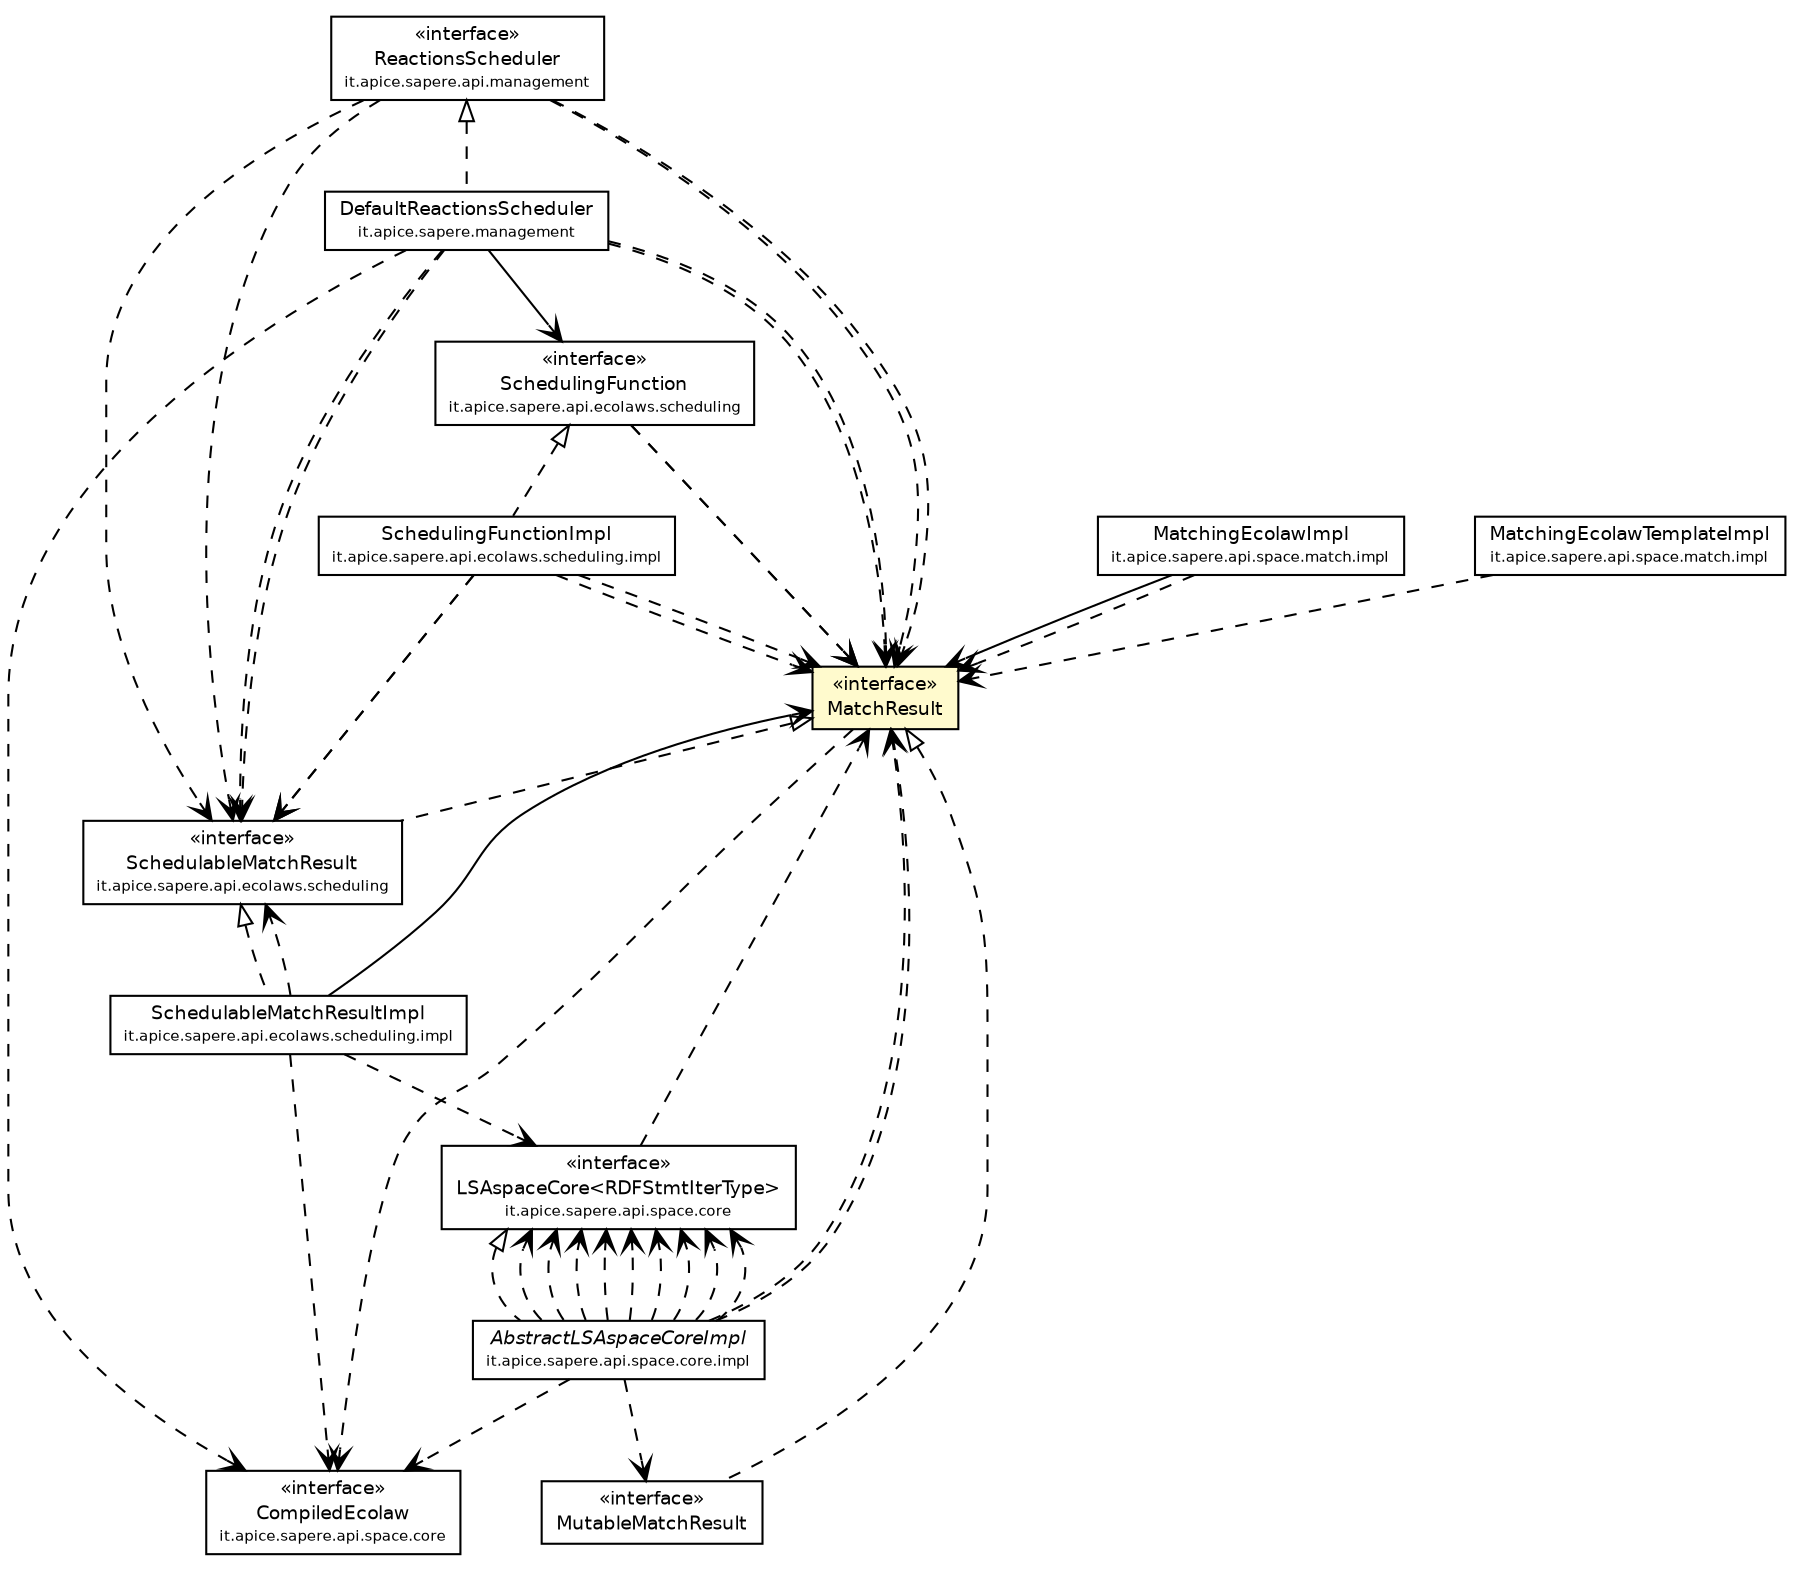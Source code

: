 #!/usr/local/bin/dot
#
# Class diagram 
# Generated by UmlGraph version 4.4 (http://www.spinellis.gr/sw/umlgraph)
#

digraph G {
	edge [fontname="Helvetica",fontsize=10,labelfontname="Helvetica",labelfontsize=10];
	node [fontname="Helvetica",fontsize=10,shape=plaintext];
	// it.apice.sapere.api.ecolaws.scheduling.SchedulingFunction
	c47224 [label=<<table border="0" cellborder="1" cellspacing="0" cellpadding="2" port="p" href="../../ecolaws/scheduling/SchedulingFunction.html">
		<tr><td><table border="0" cellspacing="0" cellpadding="1">
			<tr><td> &laquo;interface&raquo; </td></tr>
			<tr><td> SchedulingFunction </td></tr>
			<tr><td><font point-size="7.0"> it.apice.sapere.api.ecolaws.scheduling </font></td></tr>
		</table></td></tr>
		</table>>, fontname="Helvetica", fontcolor="black", fontsize=9.0];
	// it.apice.sapere.api.ecolaws.scheduling.SchedulableMatchResult
	c47225 [label=<<table border="0" cellborder="1" cellspacing="0" cellpadding="2" port="p" href="../../ecolaws/scheduling/SchedulableMatchResult.html">
		<tr><td><table border="0" cellspacing="0" cellpadding="1">
			<tr><td> &laquo;interface&raquo; </td></tr>
			<tr><td> SchedulableMatchResult </td></tr>
			<tr><td><font point-size="7.0"> it.apice.sapere.api.ecolaws.scheduling </font></td></tr>
		</table></td></tr>
		</table>>, fontname="Helvetica", fontcolor="black", fontsize=9.0];
	// it.apice.sapere.api.management.ReactionsScheduler
	c47269 [label=<<table border="0" cellborder="1" cellspacing="0" cellpadding="2" port="p" href="../../management/ReactionsScheduler.html">
		<tr><td><table border="0" cellspacing="0" cellpadding="1">
			<tr><td> &laquo;interface&raquo; </td></tr>
			<tr><td> ReactionsScheduler </td></tr>
			<tr><td><font point-size="7.0"> it.apice.sapere.api.management </font></td></tr>
		</table></td></tr>
		</table>>, fontname="Helvetica", fontcolor="black", fontsize=9.0];
	// it.apice.sapere.api.space.core.LSAspaceCore<RDFStmtIterType>
	c47283 [label=<<table border="0" cellborder="1" cellspacing="0" cellpadding="2" port="p" href="../core/LSAspaceCore.html">
		<tr><td><table border="0" cellspacing="0" cellpadding="1">
			<tr><td> &laquo;interface&raquo; </td></tr>
			<tr><td> LSAspaceCore&lt;RDFStmtIterType&gt; </td></tr>
			<tr><td><font point-size="7.0"> it.apice.sapere.api.space.core </font></td></tr>
		</table></td></tr>
		</table>>, fontname="Helvetica", fontcolor="black", fontsize=9.0];
	// it.apice.sapere.api.space.core.CompiledEcolaw
	c47287 [label=<<table border="0" cellborder="1" cellspacing="0" cellpadding="2" port="p" href="../core/CompiledEcolaw.html">
		<tr><td><table border="0" cellspacing="0" cellpadding="1">
			<tr><td> &laquo;interface&raquo; </td></tr>
			<tr><td> CompiledEcolaw </td></tr>
			<tr><td><font point-size="7.0"> it.apice.sapere.api.space.core </font></td></tr>
		</table></td></tr>
		</table>>, fontname="Helvetica", fontcolor="black", fontsize=9.0];
	// it.apice.sapere.api.space.match.MutableMatchResult
	c47294 [label=<<table border="0" cellborder="1" cellspacing="0" cellpadding="2" port="p" href="./MutableMatchResult.html">
		<tr><td><table border="0" cellspacing="0" cellpadding="1">
			<tr><td> &laquo;interface&raquo; </td></tr>
			<tr><td> MutableMatchResult </td></tr>
		</table></td></tr>
		</table>>, fontname="Helvetica", fontcolor="black", fontsize=9.0];
	// it.apice.sapere.api.space.match.MatchResult
	c47295 [label=<<table border="0" cellborder="1" cellspacing="0" cellpadding="2" port="p" bgcolor="lemonChiffon" href="./MatchResult.html">
		<tr><td><table border="0" cellspacing="0" cellpadding="1">
			<tr><td> &laquo;interface&raquo; </td></tr>
			<tr><td> MatchResult </td></tr>
		</table></td></tr>
		</table>>, fontname="Helvetica", fontcolor="black", fontsize=9.0];
	// it.apice.sapere.api.space.core.impl.AbstractLSAspaceCoreImpl
	c47367 [label=<<table border="0" cellborder="1" cellspacing="0" cellpadding="2" port="p" href="../core/impl/AbstractLSAspaceCoreImpl.html">
		<tr><td><table border="0" cellspacing="0" cellpadding="1">
			<tr><td><font face="Helvetica-Oblique"> AbstractLSAspaceCoreImpl </font></td></tr>
			<tr><td><font point-size="7.0"> it.apice.sapere.api.space.core.impl </font></td></tr>
		</table></td></tr>
		</table>>, fontname="Helvetica", fontcolor="black", fontsize=9.0];
	// it.apice.sapere.api.space.match.impl.MatchingEcolawTemplateImpl
	c47372 [label=<<table border="0" cellborder="1" cellspacing="0" cellpadding="2" port="p" href="./impl/MatchingEcolawTemplateImpl.html">
		<tr><td><table border="0" cellspacing="0" cellpadding="1">
			<tr><td> MatchingEcolawTemplateImpl </td></tr>
			<tr><td><font point-size="7.0"> it.apice.sapere.api.space.match.impl </font></td></tr>
		</table></td></tr>
		</table>>, fontname="Helvetica", fontcolor="black", fontsize=9.0];
	// it.apice.sapere.api.space.match.impl.MatchingEcolawImpl
	c47373 [label=<<table border="0" cellborder="1" cellspacing="0" cellpadding="2" port="p" href="./impl/MatchingEcolawImpl.html">
		<tr><td><table border="0" cellspacing="0" cellpadding="1">
			<tr><td> MatchingEcolawImpl </td></tr>
			<tr><td><font point-size="7.0"> it.apice.sapere.api.space.match.impl </font></td></tr>
		</table></td></tr>
		</table>>, fontname="Helvetica", fontcolor="black", fontsize=9.0];
	// it.apice.sapere.api.ecolaws.scheduling.impl.SchedulingFunctionImpl
	c47381 [label=<<table border="0" cellborder="1" cellspacing="0" cellpadding="2" port="p" href="../../ecolaws/scheduling/impl/SchedulingFunctionImpl.html">
		<tr><td><table border="0" cellspacing="0" cellpadding="1">
			<tr><td> SchedulingFunctionImpl </td></tr>
			<tr><td><font point-size="7.0"> it.apice.sapere.api.ecolaws.scheduling.impl </font></td></tr>
		</table></td></tr>
		</table>>, fontname="Helvetica", fontcolor="black", fontsize=9.0];
	// it.apice.sapere.api.ecolaws.scheduling.impl.SchedulableMatchResultImpl
	c47382 [label=<<table border="0" cellborder="1" cellspacing="0" cellpadding="2" port="p" href="../../ecolaws/scheduling/impl/SchedulableMatchResultImpl.html">
		<tr><td><table border="0" cellspacing="0" cellpadding="1">
			<tr><td> SchedulableMatchResultImpl </td></tr>
			<tr><td><font point-size="7.0"> it.apice.sapere.api.ecolaws.scheduling.impl </font></td></tr>
		</table></td></tr>
		</table>>, fontname="Helvetica", fontcolor="black", fontsize=9.0];
	// it.apice.sapere.management.DefaultReactionsScheduler
	c47383 [label=<<table border="0" cellborder="1" cellspacing="0" cellpadding="2" port="p" href="../../../management/DefaultReactionsScheduler.html">
		<tr><td><table border="0" cellspacing="0" cellpadding="1">
			<tr><td> DefaultReactionsScheduler </td></tr>
			<tr><td><font point-size="7.0"> it.apice.sapere.management </font></td></tr>
		</table></td></tr>
		</table>>, fontname="Helvetica", fontcolor="black", fontsize=9.0];
	//it.apice.sapere.api.ecolaws.scheduling.SchedulableMatchResult implements it.apice.sapere.api.space.match.MatchResult
	c47295:p -> c47225:p [dir=back,arrowtail=empty,style=dashed];
	//it.apice.sapere.api.space.match.MutableMatchResult implements it.apice.sapere.api.space.match.MatchResult
	c47295:p -> c47294:p [dir=back,arrowtail=empty,style=dashed];
	//it.apice.sapere.api.space.core.impl.AbstractLSAspaceCoreImpl implements it.apice.sapere.api.space.core.LSAspaceCore<RDFStmtIterType>
	c47283:p -> c47367:p [dir=back,arrowtail=empty,style=dashed];
	//it.apice.sapere.api.ecolaws.scheduling.impl.SchedulingFunctionImpl implements it.apice.sapere.api.ecolaws.scheduling.SchedulingFunction
	c47224:p -> c47381:p [dir=back,arrowtail=empty,style=dashed];
	//it.apice.sapere.api.ecolaws.scheduling.impl.SchedulableMatchResultImpl implements it.apice.sapere.api.ecolaws.scheduling.SchedulableMatchResult
	c47225:p -> c47382:p [dir=back,arrowtail=empty,style=dashed];
	//it.apice.sapere.management.DefaultReactionsScheduler implements it.apice.sapere.api.management.ReactionsScheduler
	c47269:p -> c47383:p [dir=back,arrowtail=empty,style=dashed];
	// it.apice.sapere.api.space.match.impl.MatchingEcolawImpl NAVASSOC it.apice.sapere.api.space.match.MatchResult
	c47373:p -> c47295:p [taillabel="", label="", headlabel="", fontname="Helvetica", fontcolor="black", fontsize=10.0, color="black", arrowhead=open];
	// it.apice.sapere.api.ecolaws.scheduling.impl.SchedulableMatchResultImpl NAVASSOC it.apice.sapere.api.space.match.MatchResult
	c47382:p -> c47295:p [taillabel="", label="", headlabel="", fontname="Helvetica", fontcolor="black", fontsize=10.0, color="black", arrowhead=open];
	// it.apice.sapere.management.DefaultReactionsScheduler NAVASSOC it.apice.sapere.api.ecolaws.scheduling.SchedulingFunction
	c47383:p -> c47224:p [taillabel="", label="", headlabel="", fontname="Helvetica", fontcolor="black", fontsize=10.0, color="black", arrowhead=open];
	// it.apice.sapere.api.ecolaws.scheduling.SchedulingFunction DEPEND it.apice.sapere.api.space.match.MatchResult
	c47224:p -> c47295:p [taillabel="", label="", headlabel="", fontname="Helvetica", fontcolor="black", fontsize=10.0, color="black", arrowhead=open, style=dashed];
	// it.apice.sapere.api.ecolaws.scheduling.SchedulingFunction DEPEND it.apice.sapere.api.space.match.MatchResult
	c47224:p -> c47295:p [taillabel="", label="", headlabel="", fontname="Helvetica", fontcolor="black", fontsize=10.0, color="black", arrowhead=open, style=dashed];
	// it.apice.sapere.api.management.ReactionsScheduler DEPEND it.apice.sapere.api.ecolaws.scheduling.SchedulableMatchResult
	c47269:p -> c47225:p [taillabel="", label="", headlabel="", fontname="Helvetica", fontcolor="black", fontsize=10.0, color="black", arrowhead=open, style=dashed];
	// it.apice.sapere.api.management.ReactionsScheduler DEPEND it.apice.sapere.api.ecolaws.scheduling.SchedulableMatchResult
	c47269:p -> c47225:p [taillabel="", label="", headlabel="", fontname="Helvetica", fontcolor="black", fontsize=10.0, color="black", arrowhead=open, style=dashed];
	// it.apice.sapere.api.management.ReactionsScheduler DEPEND it.apice.sapere.api.space.match.MatchResult
	c47269:p -> c47295:p [taillabel="", label="", headlabel="", fontname="Helvetica", fontcolor="black", fontsize=10.0, color="black", arrowhead=open, style=dashed];
	// it.apice.sapere.api.management.ReactionsScheduler DEPEND it.apice.sapere.api.space.match.MatchResult
	c47269:p -> c47295:p [taillabel="", label="", headlabel="", fontname="Helvetica", fontcolor="black", fontsize=10.0, color="black", arrowhead=open, style=dashed];
	// it.apice.sapere.api.space.core.LSAspaceCore<RDFStmtIterType> DEPEND it.apice.sapere.api.space.match.MatchResult
	c47283:p -> c47295:p [taillabel="", label="", headlabel="", fontname="Helvetica", fontcolor="black", fontsize=10.0, color="black", arrowhead=open, style=dashed];
	// it.apice.sapere.api.space.match.MatchResult DEPEND it.apice.sapere.api.space.core.CompiledEcolaw
	c47295:p -> c47287:p [taillabel="", label="", headlabel="", fontname="Helvetica", fontcolor="black", fontsize=10.0, color="black", arrowhead=open, style=dashed];
	// it.apice.sapere.api.space.core.impl.AbstractLSAspaceCoreImpl DEPEND it.apice.sapere.api.space.core.LSAspaceCore<RDFStmtIterType>
	c47367:p -> c47283:p [taillabel="", label="", headlabel="", fontname="Helvetica", fontcolor="black", fontsize=10.0, color="black", arrowhead=open, style=dashed];
	// it.apice.sapere.api.space.core.impl.AbstractLSAspaceCoreImpl DEPEND it.apice.sapere.api.space.core.LSAspaceCore<RDFStmtIterType>
	c47367:p -> c47283:p [taillabel="", label="", headlabel="", fontname="Helvetica", fontcolor="black", fontsize=10.0, color="black", arrowhead=open, style=dashed];
	// it.apice.sapere.api.space.core.impl.AbstractLSAspaceCoreImpl DEPEND it.apice.sapere.api.space.core.LSAspaceCore<RDFStmtIterType>
	c47367:p -> c47283:p [taillabel="", label="", headlabel="", fontname="Helvetica", fontcolor="black", fontsize=10.0, color="black", arrowhead=open, style=dashed];
	// it.apice.sapere.api.space.core.impl.AbstractLSAspaceCoreImpl DEPEND it.apice.sapere.api.space.match.MutableMatchResult
	c47367:p -> c47294:p [taillabel="", label="", headlabel="", fontname="Helvetica", fontcolor="black", fontsize=10.0, color="black", arrowhead=open, style=dashed];
	// it.apice.sapere.api.space.core.impl.AbstractLSAspaceCoreImpl DEPEND it.apice.sapere.api.space.core.LSAspaceCore<RDFStmtIterType>
	c47367:p -> c47283:p [taillabel="", label="", headlabel="", fontname="Helvetica", fontcolor="black", fontsize=10.0, color="black", arrowhead=open, style=dashed];
	// it.apice.sapere.api.space.core.impl.AbstractLSAspaceCoreImpl DEPEND it.apice.sapere.api.space.core.LSAspaceCore<RDFStmtIterType>
	c47367:p -> c47283:p [taillabel="", label="", headlabel="", fontname="Helvetica", fontcolor="black", fontsize=10.0, color="black", arrowhead=open, style=dashed];
	// it.apice.sapere.api.space.core.impl.AbstractLSAspaceCoreImpl DEPEND it.apice.sapere.api.space.match.MatchResult
	c47367:p -> c47295:p [taillabel="", label="", headlabel="", fontname="Helvetica", fontcolor="black", fontsize=10.0, color="black", arrowhead=open, style=dashed];
	// it.apice.sapere.api.space.core.impl.AbstractLSAspaceCoreImpl DEPEND it.apice.sapere.api.space.core.LSAspaceCore<RDFStmtIterType>
	c47367:p -> c47283:p [taillabel="", label="", headlabel="", fontname="Helvetica", fontcolor="black", fontsize=10.0, color="black", arrowhead=open, style=dashed];
	// it.apice.sapere.api.space.core.impl.AbstractLSAspaceCoreImpl DEPEND it.apice.sapere.api.space.match.MatchResult
	c47367:p -> c47295:p [taillabel="", label="", headlabel="", fontname="Helvetica", fontcolor="black", fontsize=10.0, color="black", arrowhead=open, style=dashed];
	// it.apice.sapere.api.space.core.impl.AbstractLSAspaceCoreImpl DEPEND it.apice.sapere.api.space.core.LSAspaceCore<RDFStmtIterType>
	c47367:p -> c47283:p [taillabel="", label="", headlabel="", fontname="Helvetica", fontcolor="black", fontsize=10.0, color="black", arrowhead=open, style=dashed];
	// it.apice.sapere.api.space.core.impl.AbstractLSAspaceCoreImpl DEPEND it.apice.sapere.api.space.core.CompiledEcolaw
	c47367:p -> c47287:p [taillabel="", label="", headlabel="", fontname="Helvetica", fontcolor="black", fontsize=10.0, color="black", arrowhead=open, style=dashed];
	// it.apice.sapere.api.space.core.impl.AbstractLSAspaceCoreImpl DEPEND it.apice.sapere.api.space.core.LSAspaceCore<RDFStmtIterType>
	c47367:p -> c47283:p [taillabel="", label="", headlabel="", fontname="Helvetica", fontcolor="black", fontsize=10.0, color="black", arrowhead=open, style=dashed];
	// it.apice.sapere.api.space.core.impl.AbstractLSAspaceCoreImpl DEPEND it.apice.sapere.api.space.core.LSAspaceCore<RDFStmtIterType>
	c47367:p -> c47283:p [taillabel="", label="", headlabel="", fontname="Helvetica", fontcolor="black", fontsize=10.0, color="black", arrowhead=open, style=dashed];
	// it.apice.sapere.api.space.match.impl.MatchingEcolawTemplateImpl DEPEND it.apice.sapere.api.space.match.MatchResult
	c47372:p -> c47295:p [taillabel="", label="", headlabel="", fontname="Helvetica", fontcolor="black", fontsize=10.0, color="black", arrowhead=open, style=dashed];
	// it.apice.sapere.api.space.match.impl.MatchingEcolawImpl DEPEND it.apice.sapere.api.space.match.MatchResult
	c47373:p -> c47295:p [taillabel="", label="", headlabel="", fontname="Helvetica", fontcolor="black", fontsize=10.0, color="black", arrowhead=open, style=dashed];
	// it.apice.sapere.api.ecolaws.scheduling.impl.SchedulingFunctionImpl DEPEND it.apice.sapere.api.space.match.MatchResult
	c47381:p -> c47295:p [taillabel="", label="", headlabel="", fontname="Helvetica", fontcolor="black", fontsize=10.0, color="black", arrowhead=open, style=dashed];
	// it.apice.sapere.api.ecolaws.scheduling.impl.SchedulingFunctionImpl DEPEND it.apice.sapere.api.ecolaws.scheduling.SchedulableMatchResult
	c47381:p -> c47225:p [taillabel="", label="", headlabel="", fontname="Helvetica", fontcolor="black", fontsize=10.0, color="black", arrowhead=open, style=dashed];
	// it.apice.sapere.api.ecolaws.scheduling.impl.SchedulingFunctionImpl DEPEND it.apice.sapere.api.ecolaws.scheduling.SchedulableMatchResult
	c47381:p -> c47225:p [taillabel="", label="", headlabel="", fontname="Helvetica", fontcolor="black", fontsize=10.0, color="black", arrowhead=open, style=dashed];
	// it.apice.sapere.api.ecolaws.scheduling.impl.SchedulingFunctionImpl DEPEND it.apice.sapere.api.space.match.MatchResult
	c47381:p -> c47295:p [taillabel="", label="", headlabel="", fontname="Helvetica", fontcolor="black", fontsize=10.0, color="black", arrowhead=open, style=dashed];
	// it.apice.sapere.api.ecolaws.scheduling.impl.SchedulableMatchResultImpl DEPEND it.apice.sapere.api.ecolaws.scheduling.SchedulableMatchResult
	c47382:p -> c47225:p [taillabel="", label="", headlabel="", fontname="Helvetica", fontcolor="black", fontsize=10.0, color="black", arrowhead=open, style=dashed];
	// it.apice.sapere.api.ecolaws.scheduling.impl.SchedulableMatchResultImpl DEPEND it.apice.sapere.api.space.core.LSAspaceCore<RDFStmtIterType>
	c47382:p -> c47283:p [taillabel="", label="", headlabel="", fontname="Helvetica", fontcolor="black", fontsize=10.0, color="black", arrowhead=open, style=dashed];
	// it.apice.sapere.api.ecolaws.scheduling.impl.SchedulableMatchResultImpl DEPEND it.apice.sapere.api.space.core.CompiledEcolaw
	c47382:p -> c47287:p [taillabel="", label="", headlabel="", fontname="Helvetica", fontcolor="black", fontsize=10.0, color="black", arrowhead=open, style=dashed];
	// it.apice.sapere.management.DefaultReactionsScheduler DEPEND it.apice.sapere.api.ecolaws.scheduling.SchedulableMatchResult
	c47383:p -> c47225:p [taillabel="", label="", headlabel="", fontname="Helvetica", fontcolor="black", fontsize=10.0, color="black", arrowhead=open, style=dashed];
	// it.apice.sapere.management.DefaultReactionsScheduler DEPEND it.apice.sapere.api.space.core.CompiledEcolaw
	c47383:p -> c47287:p [taillabel="", label="", headlabel="", fontname="Helvetica", fontcolor="black", fontsize=10.0, color="black", arrowhead=open, style=dashed];
	// it.apice.sapere.management.DefaultReactionsScheduler DEPEND it.apice.sapere.api.ecolaws.scheduling.SchedulableMatchResult
	c47383:p -> c47225:p [taillabel="", label="", headlabel="", fontname="Helvetica", fontcolor="black", fontsize=10.0, color="black", arrowhead=open, style=dashed];
	// it.apice.sapere.management.DefaultReactionsScheduler DEPEND it.apice.sapere.api.space.match.MatchResult
	c47383:p -> c47295:p [taillabel="", label="", headlabel="", fontname="Helvetica", fontcolor="black", fontsize=10.0, color="black", arrowhead=open, style=dashed];
	// it.apice.sapere.management.DefaultReactionsScheduler DEPEND it.apice.sapere.api.space.match.MatchResult
	c47383:p -> c47295:p [taillabel="", label="", headlabel="", fontname="Helvetica", fontcolor="black", fontsize=10.0, color="black", arrowhead=open, style=dashed];
}

